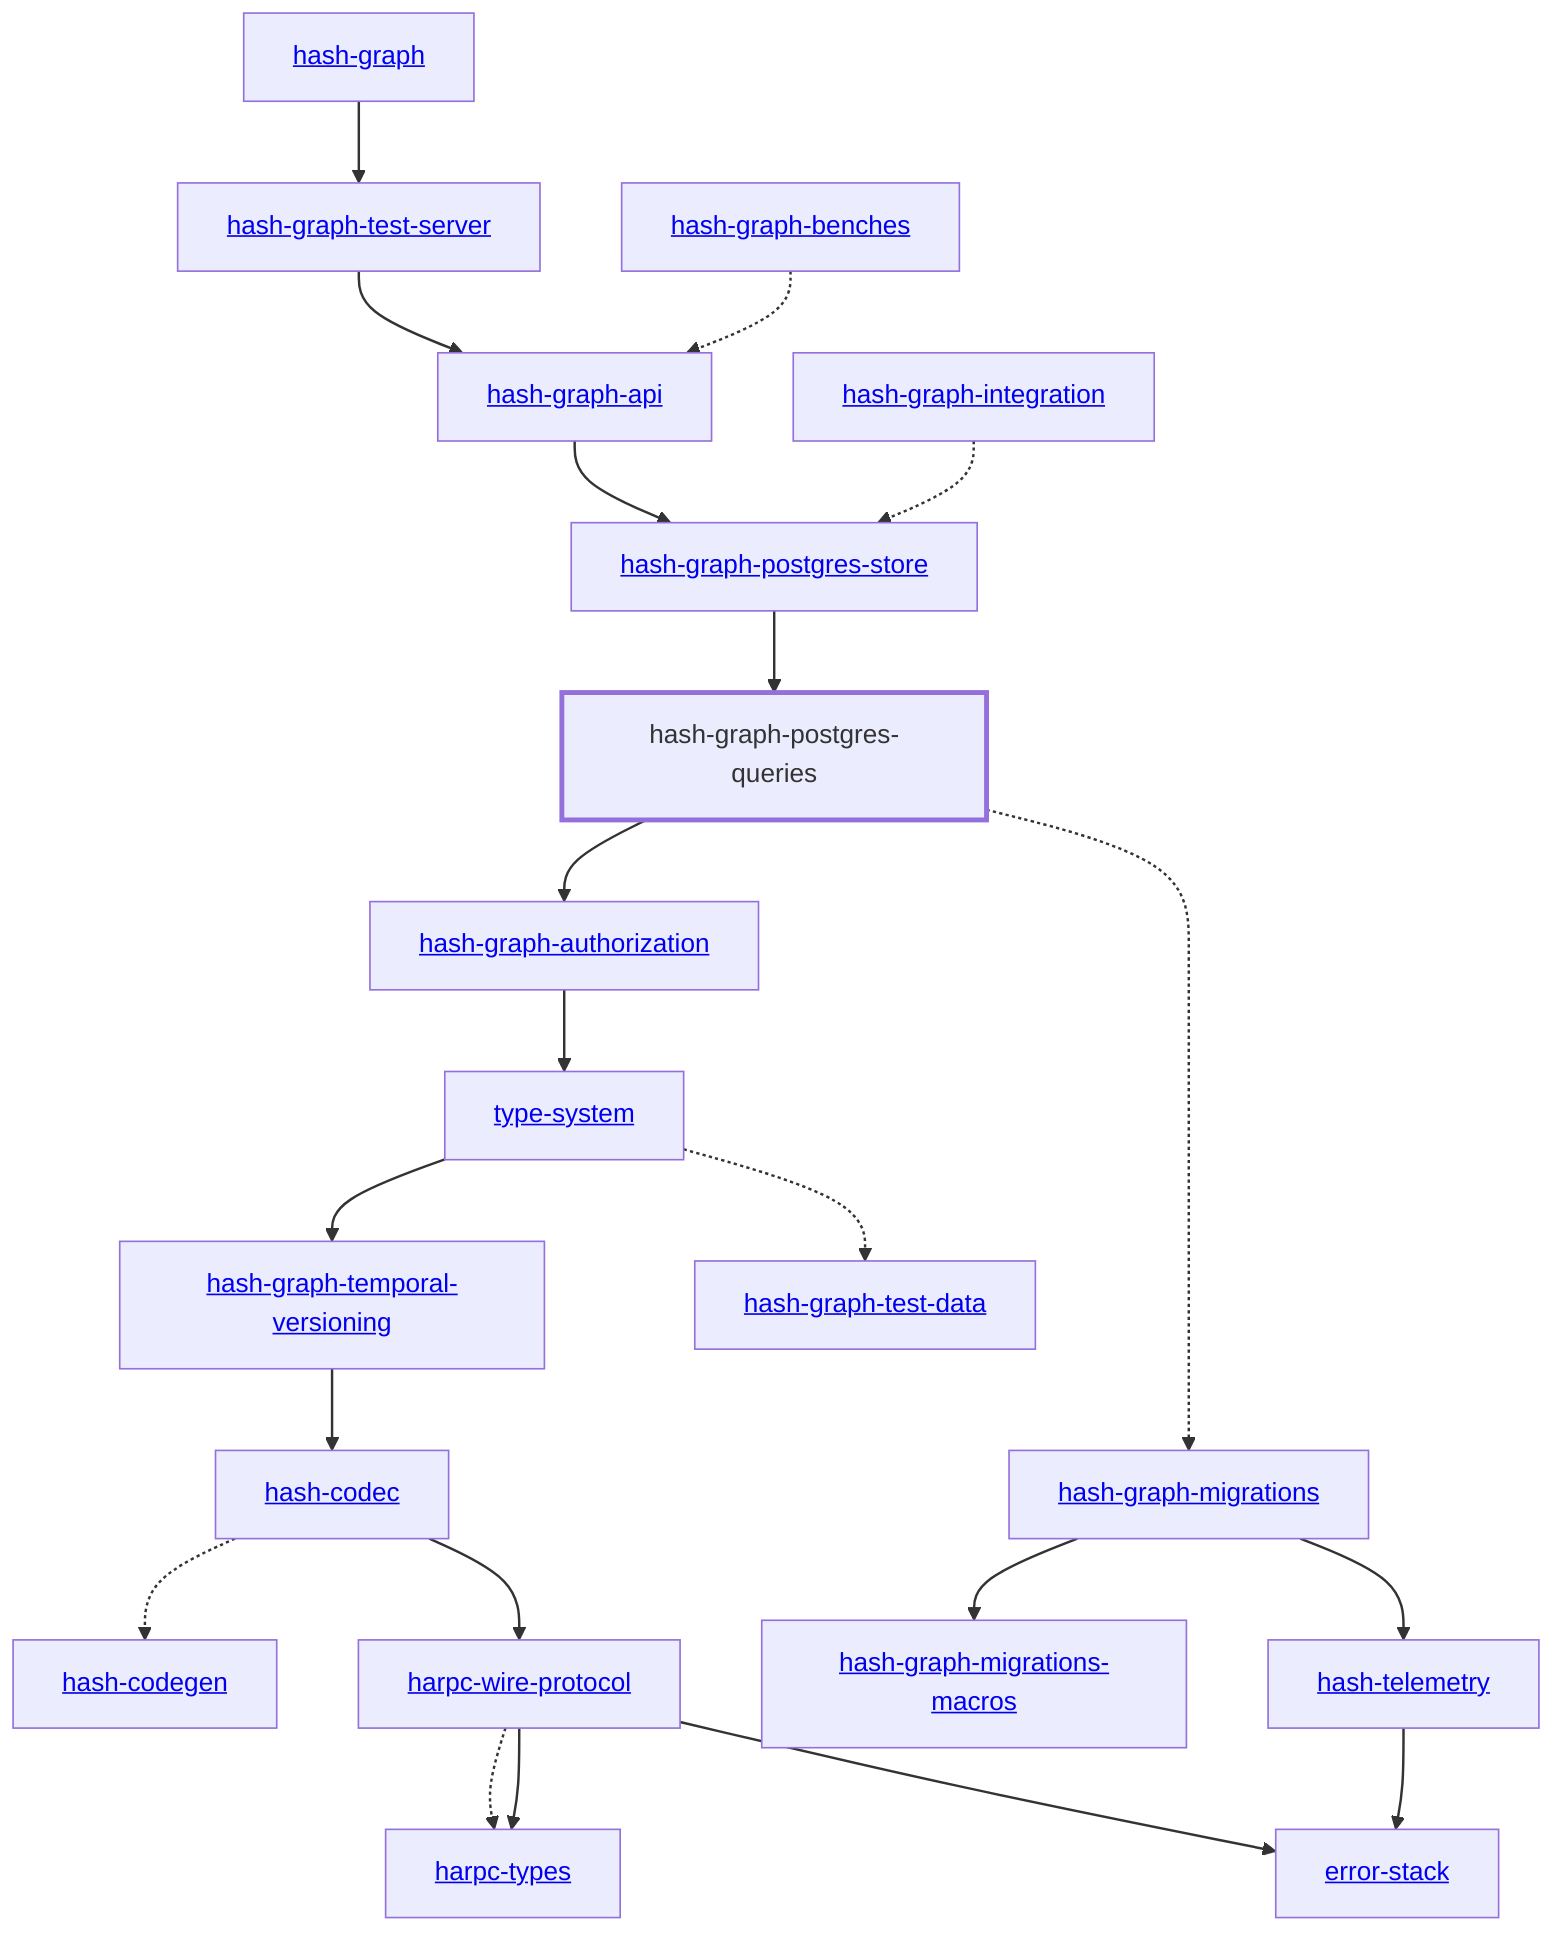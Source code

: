 graph TD
    linkStyle default stroke-width:1.5px
    classDef default stroke-width:1px
    classDef root stroke-width:3px
    classDef dev stroke-width:1px
    classDef build stroke-width:1px
    %% Legend
    %% --> : Normal dependency
    %% -.-> : Dev dependency
    %% ---> : Build dependency
    0[<a href="../hash_graph">hash-graph</a>]
    1[<a href="../type_system">type-system</a>]
    2[<a href="../hash_codec">hash-codec</a>]
    3[<a href="../hash_codegen">hash-codegen</a>]
    4[<a href="../hash_graph_api">hash-graph-api</a>]
    5[<a href="../hash_graph_authorization">hash-graph-authorization</a>]
    6[<a href="../hash_graph_migrations">hash-graph-migrations</a>]
    7[<a href="../hash_graph_migrations_macros">hash-graph-migrations-macros</a>]
    8[hash-graph-postgres-queries]
    class 8 root
    9[<a href="../hash_graph_postgres_store">hash-graph-postgres-store</a>]
    10[<a href="../hash_graph_temporal_versioning">hash-graph-temporal-versioning</a>]
    11[<a href="../hash_graph_test_server">hash-graph-test-server</a>]
    12[<a href="../harpc_types">harpc-types</a>]
    13[<a href="../harpc_wire_protocol">harpc-wire-protocol</a>]
    14[<a href="../hash_telemetry">hash-telemetry</a>]
    15[<a href="../error_stack">error-stack</a>]
    16[<a href="../hash_graph_benches">hash-graph-benches</a>]
    17[<a href="../hash_graph_integration">hash-graph-integration</a>]
    18[<a href="../hash_graph_test_data">hash-graph-test-data</a>]
    0 --> 11
    1 --> 10
    1 -.-> 18
    2 -.-> 3
    2 --> 13
    4 --> 9
    5 --> 1
    6 --> 7
    6 --> 14
    8 --> 5
    8 -.-> 6
    9 --> 8
    10 --> 2
    11 --> 4
    13 -.-> 12
    13 --> 12
    13 --> 15
    14 --> 15
    16 -.-> 4
    17 -.-> 9